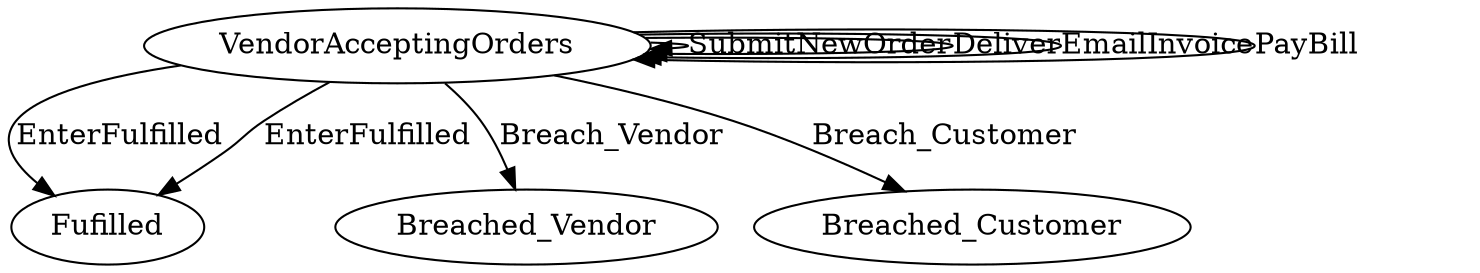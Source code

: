 // THIS IS A GENERATED FILE. DO NOT EDIT.

digraph Master_Sales_Agreement {    
    Fulfilled[label=Fufilled];
    VendorAcceptingOrders[label=VendorAcceptingOrders]
        
    
         
    
    
    
    
    VendorAcceptingOrders -> Breached_Vendor [label=Breach_Vendor];
	VendorAcceptingOrders -> Breached_Customer [label=Breach_Customer];
	VendorAcceptingOrders -> Fulfilled [label=EnterFulfilled];
	VendorAcceptingOrders -> Fulfilled [label=EnterFulfilled];
	     
    
    VendorAcceptingOrders -> VendorAcceptingOrders [label=SubmitNewOrder];
	VendorAcceptingOrders -> VendorAcceptingOrders [label=Deliver];
	VendorAcceptingOrders -> VendorAcceptingOrders [label=EmailInvoice];
	VendorAcceptingOrders -> VendorAcceptingOrders [label=PayBill];
	   
}